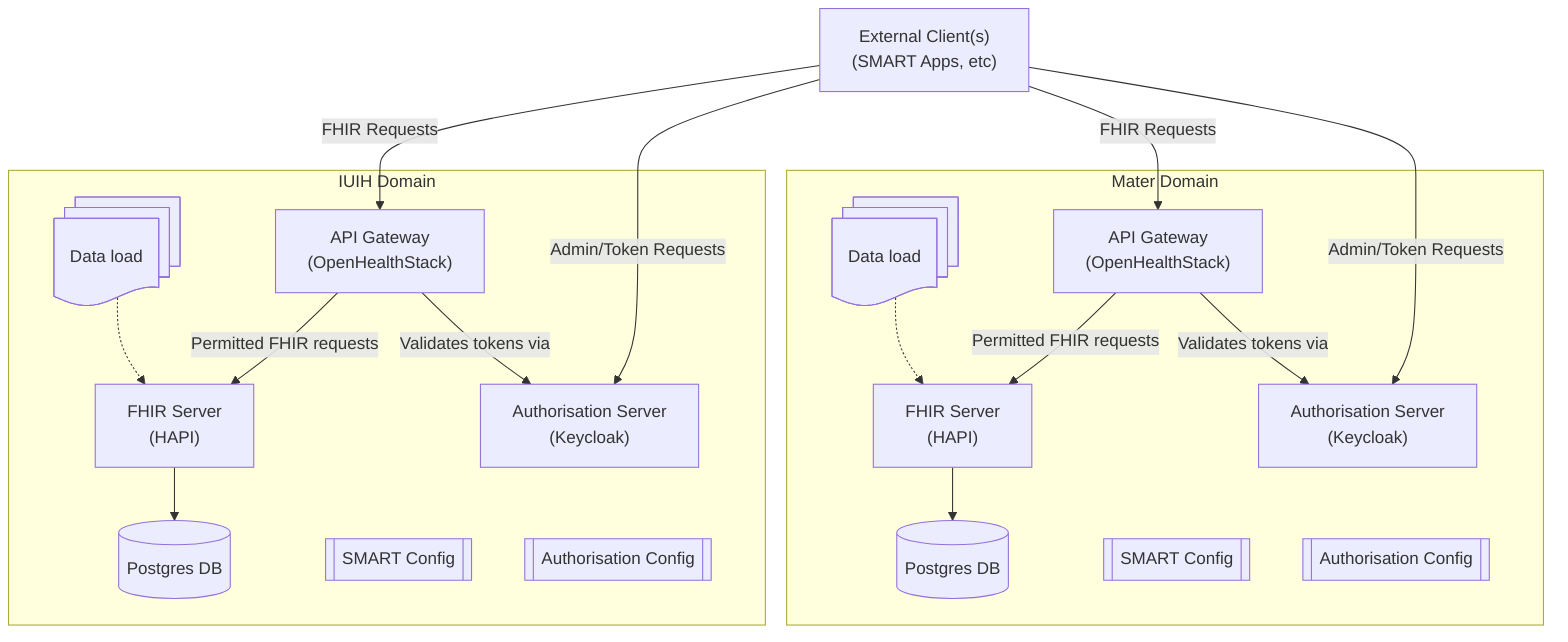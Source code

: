 flowchart TD
  subgraph "IUIH Domain"
    HAPI1["FHIR Server<br>(HAPI)"]
    LOAD1@{ shape: docs, label: "Data load" }
    DB1[("Postgres DB")]
    FG1["API Gateway<br>(OpenHealthStack)"]
    KC1["Authorisation Server<br>(Keycloak)"]
    SC1[["SMART Config"]]
    PC1[["Authorisation Config"]]
  end

  subgraph "Mater Domain"
    HAPI2["FHIR Server<br>(HAPI)"]
    LOAD2@{ shape: docs, label: "Data load" }
    DB2[("Postgres DB")]
    FG2["API Gateway<br>(OpenHealthStack)"]
    KC2["Authorisation Server<br>(Keycloak)"]
    SC2[["SMART Config"]]
    PC2[["Authorisation Config"]]
  end

  External["External Client(s)<br>(SMART Apps, etc)"]

  %% Stack1 interactions
  HAPI1 --> DB1
  FG1 -- "Permitted FHIR requests" --> HAPI1
  FG1 -- "Validates tokens via" --> KC1
  LOAD1 -.-> HAPI1
%%   SC1 -. "Configures" .- KC1
%%   PC1 -. "Sets policy for" .- KC1
%%  PC1 -. "depends on" .-> SC1

  %% Stack2 interactions
  HAPI2 --> DB2
  FG2 -- "Permitted FHIR requests" --> HAPI2
  FG2 -- "Validates tokens via" --> KC2
  LOAD2 -.-> HAPI2
%%  SC2 -. "Configures" .-> KC2
%%  PC2 -. "Sets policy for" .-> KC2
%%  PC2 -. "depends on" .-> SC2
  
  %% External access
  External -- "FHIR Requests" --> FG1
  External -- "Admin/Token Requests" --> KC1
  External -- "FHIR Requests" --> FG2
  External -- "Admin/Token Requests" --> KC2